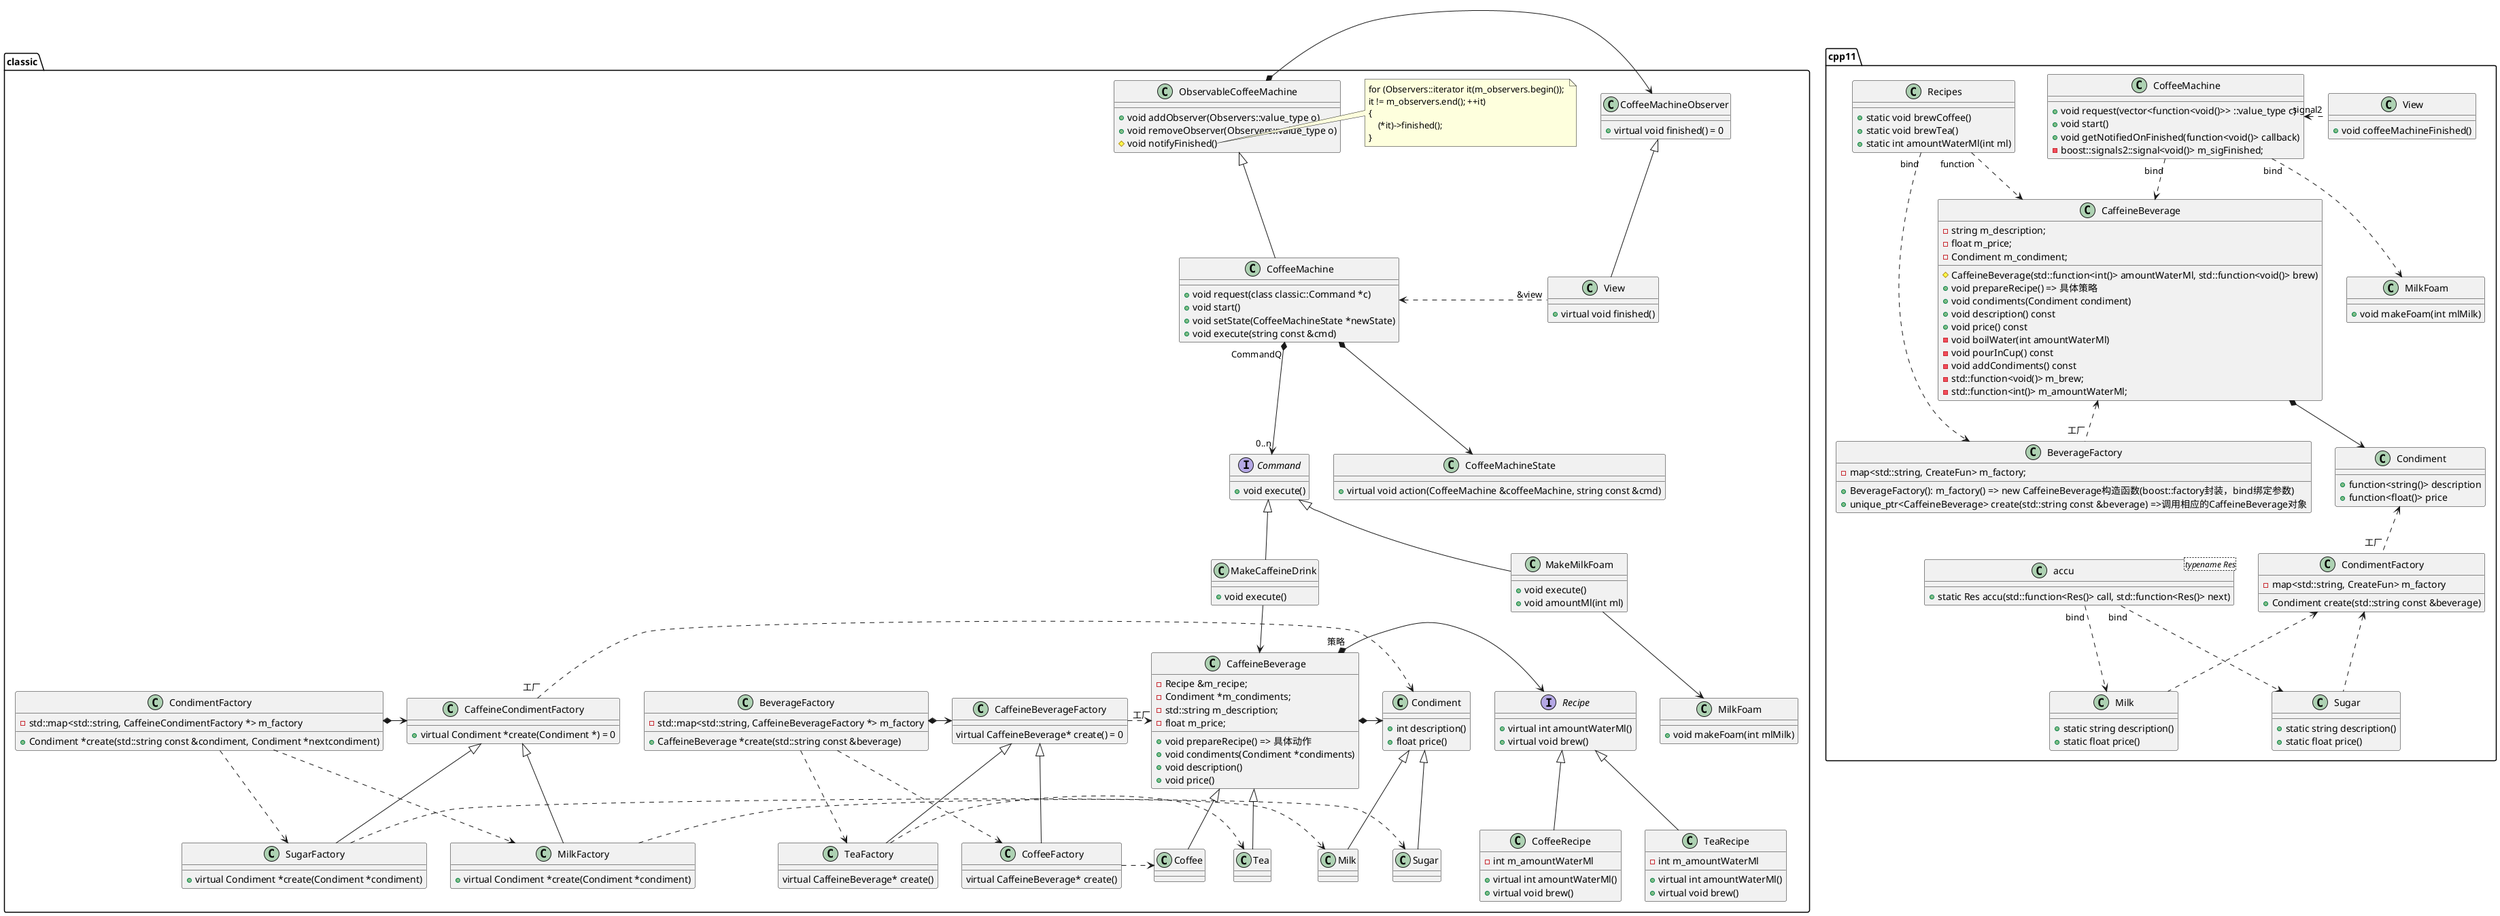 @startuml
set namespaceSeparator ::


class classic::CoffeeMachine {
+ void request(class classic::Command *c)
+ void start()
+ void setState(CoffeeMachineState *newState)
+ void execute(string const &cmd)
}

interface classic::Command {
+ void execute()
}

class classic::MakeMilkFoam {
+ void execute()
+ void amountMl(int ml)
}


class classic::MilkFoam {
+ void makeFoam(int mlMilk)
}


class classic::MakeCaffeineDrink {
+ void execute()
}


class classic::CaffeineBeverage {
+ void prepareRecipe() => 具体动作
+ void condiments(Condiment *condiments)
+ void description()
+ void price()
- Recipe &m_recipe;
- Condiment *m_condiments;
- std::string m_description;
- float m_price;

}


class classic::Condiment {
+ int description()
+ float price()
}

class classic::Milk {
}

class classic::Sugar {
}

interface classic::Recipe {
+ virtual int amountWaterMl()
+ virtual void brew()
}

class classic::CoffeeRecipe {
+ virtual int amountWaterMl()
+ virtual void brew()
- int m_amountWaterMl
}

class classic::TeaRecipe {
+ virtual int amountWaterMl()
+ virtual void brew()
- int m_amountWaterMl
}

class classic::CoffeeMachineState{
+ virtual void action(CoffeeMachine &coffeeMachine, string const &cmd)  
}

class classic::CoffeeMachineObserver{
+ virtual void finished() = 0
}

class classic::View
{
+ virtual void finished()
}

class classic::ObservableCoffeeMachine
{
+ void addObserver(Observers::value_type o)
+ void removeObserver(Observers::value_type o)
# void notifyFinished()
}

namespace classic {
note right of ObservableCoffeeMachine::notifyFinished
                for (Observers::iterator it(m_observers.begin()); 
                it != m_observers.end(); ++it)
                {
                    (*it)->finished();
                }
end note
}

class classic::Coffee
{   
}

class classic::Tea
{   
}

class classic::CaffeineBeverageFactory
{
    virtual CaffeineBeverage* create() = 0
}

class classic::CoffeeFactory
{
    virtual CaffeineBeverage* create()
}

class classic::TeaFactory
{
    virtual CaffeineBeverage* create()
}


class classic::BeverageFactory
{
+ CaffeineBeverage *create(std::string const &beverage)
- std::map<std::string, CaffeineBeverageFactory *> m_factory
}


class classic::CaffeineCondimentFactory
{
+ virtual Condiment *create(Condiment *) = 0
}

class classic::CondimentFactory
{
+ Condiment *create(std::string const &condiment, Condiment *nextcondiment)
- std::map<std::string, CaffeineCondimentFactory *> m_factory
}

class classic::MilkFactory
{
+ virtual Condiment *create(Condiment *condiment)
}

class classic::SugarFactory
{
+ virtual Condiment *create(Condiment *condiment)
}




classic::CoffeeRecipe -up-|> classic::Recipe
classic::MakeCaffeineDrink -up-|> classic::Command
classic::Milk -up-|> classic::Condiment
classic::Sugar -up-|> classic::Condiment
classic::TeaRecipe -up-|> classic::Recipe



classic::Command "0..n"<-up-*"CommandQ" classic::CoffeeMachine   


classic::CaffeineBeverage "策略"*-right-> classic::Recipe

classic::MakeCaffeineDrink --> classic::CaffeineBeverage

classic::MakeMilkFoam -up-|> classic::Command
classic::MilkFoam <-up- classic::MakeMilkFoam


classic::CoffeeMachine -up-|> classic::ObservableCoffeeMachine
classic::ObservableCoffeeMachine *-right-> classic::CoffeeMachineObserver
classic::View -up-|> classic::CoffeeMachineObserver 
classic::CoffeeMachine *--> classic::CoffeeMachineState

classic::View "&view".left.> classic::CoffeeMachine

classic::Coffee -up-|> classic::CaffeineBeverage

classic::Tea -up-|> classic::CaffeineBeverage

classic::CoffeeFactory -up-|> classic::CaffeineBeverageFactory

classic::TeaFactory -up-|> classic::CaffeineBeverageFactory

classic::CoffeeFactory .right.> classic::Coffee

classic::TeaFactory .right.> classic::Tea

classic::CaffeineBeverageFactory "工厂".right.> classic::CaffeineBeverage


classic::BeverageFactory *-right-> classic::CaffeineBeverageFactory

classic::BeverageFactory .right.> classic::CoffeeFactory

classic::BeverageFactory .right.> classic::TeaFactory


classic::MilkFactory -up-|> classic::CaffeineCondimentFactory

classic::SugarFactory -up-|> classic::CaffeineCondimentFactory

classic::MilkFactory .right.> classic::Milk

classic::SugarFactory .right.> classic::Sugar

classic::CaffeineCondimentFactory "工厂".right.> classic::Condiment


classic::CondimentFactory ..> classic::SugarFactory

classic::CondimentFactory ..> classic::MilkFactory

classic::CondimentFactory *-right-> classic::CaffeineCondimentFactory



classic::CaffeineBeverage *-right-> classic::Condiment


' --------分割线--------


class cpp11::CaffeineBeverage {
# CaffeineBeverage(std::function<int()> amountWaterMl, std::function<void()> brew) 
+ void prepareRecipe() => 具体策略
+ void condiments(Condiment condiment)
+ void description() const
+ void price() const
- void boilWater(int amountWaterMl)
- void pourInCup() const
- void addCondiments() const
- std::function<void()> m_brew;
- std::function<int()> m_amountWaterMl;
- string m_description;
- float m_price;
- Condiment m_condiment;
}

class cpp11::CoffeeMachine {
+ void request(vector<function<void()>> ::value_type c)
+ void start()
+ void getNotifiedOnFinished(function<void()> callback)
- boost::signals2::signal<void()> m_sigFinished;
}


class cpp11::Condiment {
+ function<string()> description
+ function<float()> price
}

class cpp11::Milk {
+ static string description()
+ static float price()
}

class cpp11::Sugar {
+ static string description()
+ static float price()
}


class cpp11::MilkFoam {
+ void makeFoam(int mlMilk)
}

' class cpp11::Recipe {
' + function<void()> brew;
' + function<void()> addCondiments;
' }

class cpp11::Recipes {
+ static void brewCoffee()
+ static void brewTea()
+ static int amountWaterMl(int ml)
}

class cpp11::accu<typename Res> {
+ static Res accu(std::function<Res()> call, std::function<Res()> next)
}


class cpp11::View
{
+ void coffeeMachineFinished()
}

class cpp11::CondimentFactory
{
+ Condiment create(std::string const &beverage)
- map<std::string, CreateFun> m_factory

}

class cpp11::BeverageFactory
{
+ BeverageFactory(): m_factory() => new CaffeineBeverage构造函数(boost::factory封装，bind绑定参数)
+ unique_ptr<CaffeineBeverage> create(std::string const &beverage) =>调用相应的CaffeineBeverage对象
- map<std::string, CreateFun> m_factory;

}



' cpp11::BeverageFactory "create"..> cpp11::CaffeineBeverage

' cpp11::CondimentFactory "create"..> cpp11::CaffeineBeverage

' cpp11::BeverageFactory "boost::factory"..> cpp11::Recipes

' cpp11::CaffeineBeverage *-right-> cpp11::Recipe

cpp11::CoffeeMachine "bind"..> cpp11::CaffeineBeverage

' cpp11::CaffeineBeverage "bind"..> cpp11::Recipes


cpp11::CoffeeMachine "bind"..> cpp11::MilkFoam

cpp11::View "signal2".left.> cpp11::CoffeeMachine


cpp11::CaffeineBeverage *-->  cpp11::Condiment
cpp11::CondimentFactory "工厂".up.>  cpp11::Condiment

cpp11::BeverageFactory "工厂".up.>  cpp11::CaffeineBeverage


cpp11::Sugar .up.> cpp11::CondimentFactory
cpp11::Milk .up.> cpp11::CondimentFactory

cpp11::accu "bind"..>  cpp11::Milk
cpp11::accu "bind"..>  cpp11::Sugar

cpp11::Recipes "bind"..>  cpp11::BeverageFactory

cpp11::Recipes "function"..>  cpp11::CaffeineBeverage


' cpp11::CaffeineBeverage *--> cpp11::Recipes

@enduml
